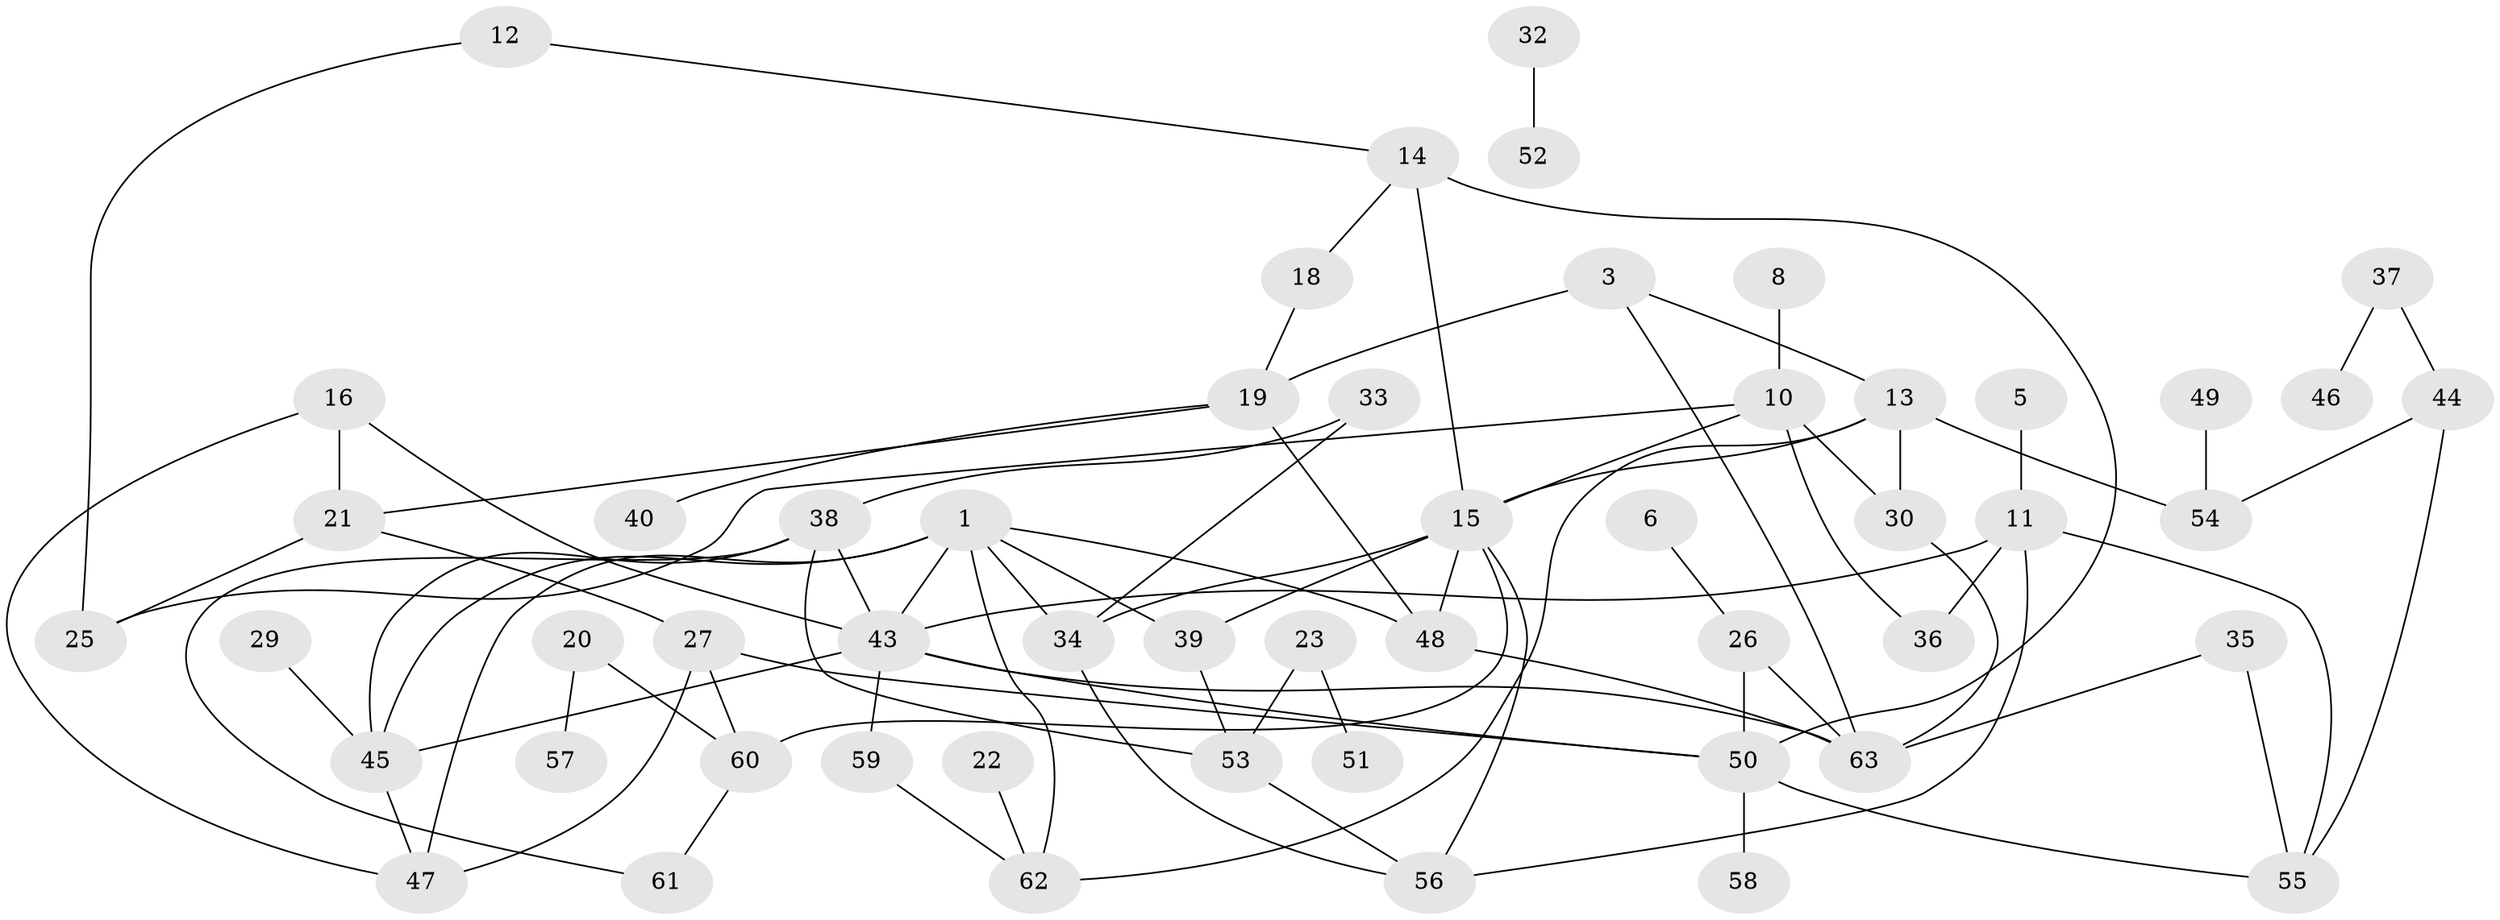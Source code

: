 // original degree distribution, {2: 0.2677165354330709, 8: 0.015748031496062992, 3: 0.14173228346456693, 7: 0.007874015748031496, 0: 0.08661417322834646, 4: 0.12598425196850394, 1: 0.25196850393700787, 6: 0.015748031496062992, 5: 0.08661417322834646}
// Generated by graph-tools (version 1.1) at 2025/00/03/09/25 03:00:46]
// undirected, 53 vertices, 83 edges
graph export_dot {
graph [start="1"]
  node [color=gray90,style=filled];
  1;
  3;
  5;
  6;
  8;
  10;
  11;
  12;
  13;
  14;
  15;
  16;
  18;
  19;
  20;
  21;
  22;
  23;
  25;
  26;
  27;
  29;
  30;
  32;
  33;
  34;
  35;
  36;
  37;
  38;
  39;
  40;
  43;
  44;
  45;
  46;
  47;
  48;
  49;
  50;
  51;
  52;
  53;
  54;
  55;
  56;
  57;
  58;
  59;
  60;
  61;
  62;
  63;
  1 -- 34 [weight=1.0];
  1 -- 39 [weight=1.0];
  1 -- 43 [weight=2.0];
  1 -- 45 [weight=1.0];
  1 -- 47 [weight=1.0];
  1 -- 48 [weight=1.0];
  1 -- 62 [weight=1.0];
  3 -- 13 [weight=1.0];
  3 -- 19 [weight=2.0];
  3 -- 63 [weight=1.0];
  5 -- 11 [weight=1.0];
  6 -- 26 [weight=1.0];
  8 -- 10 [weight=1.0];
  10 -- 15 [weight=1.0];
  10 -- 25 [weight=1.0];
  10 -- 30 [weight=1.0];
  10 -- 36 [weight=1.0];
  11 -- 36 [weight=2.0];
  11 -- 43 [weight=1.0];
  11 -- 55 [weight=1.0];
  11 -- 56 [weight=1.0];
  12 -- 14 [weight=1.0];
  12 -- 25 [weight=1.0];
  13 -- 15 [weight=1.0];
  13 -- 30 [weight=1.0];
  13 -- 54 [weight=2.0];
  13 -- 62 [weight=1.0];
  14 -- 15 [weight=1.0];
  14 -- 18 [weight=1.0];
  14 -- 50 [weight=1.0];
  15 -- 34 [weight=1.0];
  15 -- 39 [weight=1.0];
  15 -- 48 [weight=1.0];
  15 -- 56 [weight=1.0];
  15 -- 60 [weight=1.0];
  16 -- 21 [weight=1.0];
  16 -- 43 [weight=1.0];
  16 -- 47 [weight=1.0];
  18 -- 19 [weight=1.0];
  19 -- 21 [weight=1.0];
  19 -- 40 [weight=1.0];
  19 -- 48 [weight=2.0];
  20 -- 57 [weight=1.0];
  20 -- 60 [weight=1.0];
  21 -- 25 [weight=2.0];
  21 -- 27 [weight=1.0];
  22 -- 62 [weight=1.0];
  23 -- 51 [weight=1.0];
  23 -- 53 [weight=1.0];
  26 -- 50 [weight=1.0];
  26 -- 63 [weight=2.0];
  27 -- 47 [weight=1.0];
  27 -- 50 [weight=1.0];
  27 -- 60 [weight=1.0];
  29 -- 45 [weight=1.0];
  30 -- 63 [weight=1.0];
  32 -- 52 [weight=1.0];
  33 -- 34 [weight=1.0];
  33 -- 38 [weight=1.0];
  34 -- 56 [weight=1.0];
  35 -- 55 [weight=1.0];
  35 -- 63 [weight=1.0];
  37 -- 44 [weight=1.0];
  37 -- 46 [weight=1.0];
  38 -- 43 [weight=1.0];
  38 -- 45 [weight=1.0];
  38 -- 53 [weight=1.0];
  38 -- 61 [weight=1.0];
  39 -- 53 [weight=1.0];
  43 -- 45 [weight=1.0];
  43 -- 50 [weight=1.0];
  43 -- 59 [weight=1.0];
  43 -- 63 [weight=1.0];
  44 -- 54 [weight=1.0];
  44 -- 55 [weight=1.0];
  45 -- 47 [weight=1.0];
  48 -- 63 [weight=1.0];
  49 -- 54 [weight=1.0];
  50 -- 55 [weight=1.0];
  50 -- 58 [weight=1.0];
  53 -- 56 [weight=1.0];
  59 -- 62 [weight=1.0];
  60 -- 61 [weight=1.0];
}
